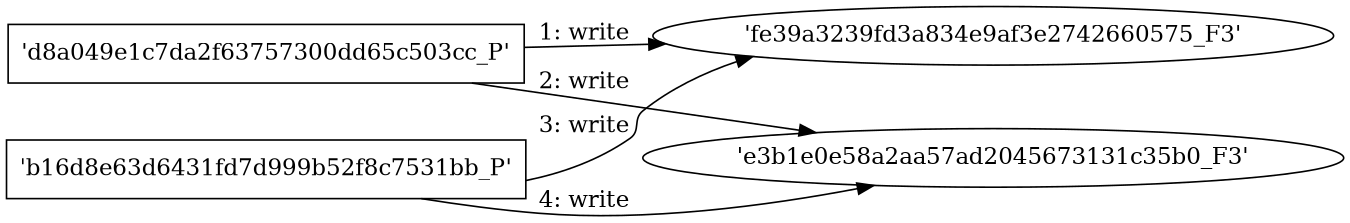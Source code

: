 digraph "D:\Learning\Paper\apt\基于CTI的攻击预警\Dataset\攻击图\ASGfromALLCTI\Vulnerability Spotlight Multiple Vulnerabilities in ACD Systems Canvas Draw 4.dot" {
rankdir="LR"
size="9"
fixedsize="false"
splines="true"
nodesep=0.3
ranksep=0
fontsize=10
overlap="scalexy"
engine= "neato"
	"'fe39a3239fd3a834e9af3e2742660575_F3'" [node_type=file shape=ellipse]
	"'d8a049e1c7da2f63757300dd65c503cc_P'" [node_type=Process shape=box]
	"'d8a049e1c7da2f63757300dd65c503cc_P'" -> "'fe39a3239fd3a834e9af3e2742660575_F3'" [label="1: write"]
	"'e3b1e0e58a2aa57ad2045673131c35b0_F3'" [node_type=file shape=ellipse]
	"'d8a049e1c7da2f63757300dd65c503cc_P'" [node_type=Process shape=box]
	"'d8a049e1c7da2f63757300dd65c503cc_P'" -> "'e3b1e0e58a2aa57ad2045673131c35b0_F3'" [label="2: write"]
	"'fe39a3239fd3a834e9af3e2742660575_F3'" [node_type=file shape=ellipse]
	"'b16d8e63d6431fd7d999b52f8c7531bb_P'" [node_type=Process shape=box]
	"'b16d8e63d6431fd7d999b52f8c7531bb_P'" -> "'fe39a3239fd3a834e9af3e2742660575_F3'" [label="3: write"]
	"'e3b1e0e58a2aa57ad2045673131c35b0_F3'" [node_type=file shape=ellipse]
	"'b16d8e63d6431fd7d999b52f8c7531bb_P'" [node_type=Process shape=box]
	"'b16d8e63d6431fd7d999b52f8c7531bb_P'" -> "'e3b1e0e58a2aa57ad2045673131c35b0_F3'" [label="4: write"]
}
